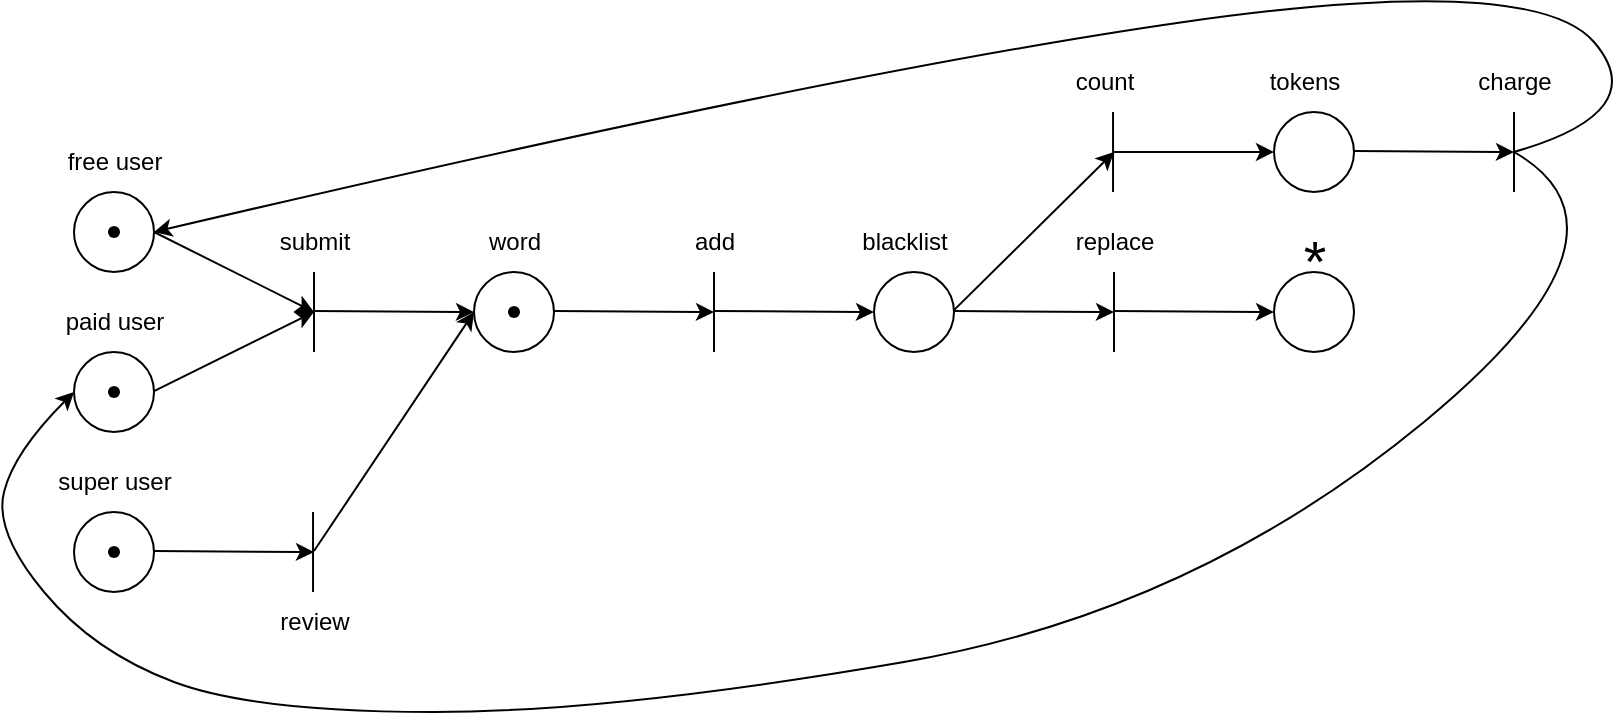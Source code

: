 <mxfile version="26.2.12">
  <diagram name="Page-1" id="fJFuY8nG5ZJN_aT8dlx0">
    <mxGraphModel dx="1238" dy="823" grid="1" gridSize="10" guides="1" tooltips="1" connect="1" arrows="1" fold="1" page="1" pageScale="1" pageWidth="850" pageHeight="1100" math="0" shadow="0">
      <root>
        <mxCell id="0" />
        <mxCell id="1" parent="0" />
        <mxCell id="-k9vCSSIeqMl_5qpYs0B-1" value="" style="ellipse;whiteSpace=wrap;html=1;aspect=fixed;" vertex="1" parent="1">
          <mxGeometry x="40" y="280" width="40" height="40" as="geometry" />
        </mxCell>
        <mxCell id="-k9vCSSIeqMl_5qpYs0B-6" value="" style="ellipse;whiteSpace=wrap;html=1;aspect=fixed;" vertex="1" parent="1">
          <mxGeometry x="640" y="160" width="40" height="40" as="geometry" />
        </mxCell>
        <mxCell id="-k9vCSSIeqMl_5qpYs0B-7" value="" style="ellipse;whiteSpace=wrap;html=1;aspect=fixed;" vertex="1" parent="1">
          <mxGeometry x="640" y="240" width="40" height="40" as="geometry" />
        </mxCell>
        <mxCell id="-k9vCSSIeqMl_5qpYs0B-8" value="" style="ellipse;whiteSpace=wrap;html=1;aspect=fixed;" vertex="1" parent="1">
          <mxGeometry x="440" y="240" width="40" height="40" as="geometry" />
        </mxCell>
        <mxCell id="-k9vCSSIeqMl_5qpYs0B-9" value="" style="ellipse;whiteSpace=wrap;html=1;aspect=fixed;" vertex="1" parent="1">
          <mxGeometry x="240" y="240" width="40" height="40" as="geometry" />
        </mxCell>
        <mxCell id="-k9vCSSIeqMl_5qpYs0B-10" value="" style="ellipse;whiteSpace=wrap;html=1;aspect=fixed;" vertex="1" parent="1">
          <mxGeometry x="40" y="360" width="40" height="40" as="geometry" />
        </mxCell>
        <mxCell id="-k9vCSSIeqMl_5qpYs0B-11" value="" style="ellipse;whiteSpace=wrap;html=1;aspect=fixed;" vertex="1" parent="1">
          <mxGeometry x="40" y="200" width="40" height="40" as="geometry" />
        </mxCell>
        <mxCell id="-k9vCSSIeqMl_5qpYs0B-12" value="free user" style="text;html=1;align=center;verticalAlign=middle;resizable=0;points=[];autosize=1;strokeColor=none;fillColor=none;" vertex="1" parent="1">
          <mxGeometry x="25" y="170" width="70" height="30" as="geometry" />
        </mxCell>
        <mxCell id="-k9vCSSIeqMl_5qpYs0B-14" value="" style="endArrow=none;html=1;rounded=0;" edge="1" parent="1">
          <mxGeometry width="50" height="50" relative="1" as="geometry">
            <mxPoint x="159.52" y="400" as="sourcePoint" />
            <mxPoint x="159.52" y="360" as="targetPoint" />
          </mxGeometry>
        </mxCell>
        <mxCell id="-k9vCSSIeqMl_5qpYs0B-15" value="" style="endArrow=none;html=1;rounded=0;" edge="1" parent="1">
          <mxGeometry width="50" height="50" relative="1" as="geometry">
            <mxPoint x="360" y="280" as="sourcePoint" />
            <mxPoint x="360" y="240" as="targetPoint" />
          </mxGeometry>
        </mxCell>
        <mxCell id="-k9vCSSIeqMl_5qpYs0B-18" value="" style="endArrow=none;html=1;rounded=0;" edge="1" parent="1">
          <mxGeometry width="50" height="50" relative="1" as="geometry">
            <mxPoint x="760" y="200" as="sourcePoint" />
            <mxPoint x="760" y="160" as="targetPoint" />
          </mxGeometry>
        </mxCell>
        <mxCell id="-k9vCSSIeqMl_5qpYs0B-19" value="" style="endArrow=none;html=1;rounded=0;" edge="1" parent="1">
          <mxGeometry width="50" height="50" relative="1" as="geometry">
            <mxPoint x="559.52" y="200" as="sourcePoint" />
            <mxPoint x="559.52" y="160" as="targetPoint" />
          </mxGeometry>
        </mxCell>
        <mxCell id="-k9vCSSIeqMl_5qpYs0B-20" value="" style="endArrow=none;html=1;rounded=0;" edge="1" parent="1">
          <mxGeometry width="50" height="50" relative="1" as="geometry">
            <mxPoint x="560" y="280" as="sourcePoint" />
            <mxPoint x="560" y="240" as="targetPoint" />
          </mxGeometry>
        </mxCell>
        <mxCell id="-k9vCSSIeqMl_5qpYs0B-21" value="" style="endArrow=none;html=1;rounded=0;" edge="1" parent="1">
          <mxGeometry width="50" height="50" relative="1" as="geometry">
            <mxPoint x="160" y="280" as="sourcePoint" />
            <mxPoint x="160" y="240" as="targetPoint" />
          </mxGeometry>
        </mxCell>
        <mxCell id="-k9vCSSIeqMl_5qpYs0B-28" value="" style="edgeStyle=none;orthogonalLoop=1;jettySize=auto;html=1;rounded=0;" edge="1" parent="1">
          <mxGeometry width="100" relative="1" as="geometry">
            <mxPoint x="80" y="220" as="sourcePoint" />
            <mxPoint x="160" y="260" as="targetPoint" />
            <Array as="points" />
          </mxGeometry>
        </mxCell>
        <mxCell id="-k9vCSSIeqMl_5qpYs0B-29" value="" style="edgeStyle=none;orthogonalLoop=1;jettySize=auto;html=1;rounded=0;" edge="1" parent="1">
          <mxGeometry width="100" relative="1" as="geometry">
            <mxPoint x="80" y="299.52" as="sourcePoint" />
            <mxPoint x="160" y="260" as="targetPoint" />
            <Array as="points" />
          </mxGeometry>
        </mxCell>
        <mxCell id="-k9vCSSIeqMl_5qpYs0B-30" value="" style="edgeStyle=none;orthogonalLoop=1;jettySize=auto;html=1;rounded=0;" edge="1" parent="1">
          <mxGeometry width="100" relative="1" as="geometry">
            <mxPoint x="160" y="259.52" as="sourcePoint" />
            <mxPoint x="240" y="260" as="targetPoint" />
            <Array as="points" />
          </mxGeometry>
        </mxCell>
        <mxCell id="-k9vCSSIeqMl_5qpYs0B-31" value="paid user" style="text;html=1;align=center;verticalAlign=middle;resizable=0;points=[];autosize=1;strokeColor=none;fillColor=none;" vertex="1" parent="1">
          <mxGeometry x="25" y="250" width="70" height="30" as="geometry" />
        </mxCell>
        <mxCell id="-k9vCSSIeqMl_5qpYs0B-32" value="super user" style="text;html=1;align=center;verticalAlign=middle;resizable=0;points=[];autosize=1;strokeColor=none;fillColor=none;" vertex="1" parent="1">
          <mxGeometry x="20" y="330" width="80" height="30" as="geometry" />
        </mxCell>
        <mxCell id="-k9vCSSIeqMl_5qpYs0B-33" value="word" style="text;html=1;align=center;verticalAlign=middle;resizable=0;points=[];autosize=1;strokeColor=none;fillColor=none;" vertex="1" parent="1">
          <mxGeometry x="235" y="210" width="50" height="30" as="geometry" />
        </mxCell>
        <mxCell id="-k9vCSSIeqMl_5qpYs0B-35" value="submit" style="text;html=1;align=center;verticalAlign=middle;resizable=0;points=[];autosize=1;strokeColor=none;fillColor=none;" vertex="1" parent="1">
          <mxGeometry x="130" y="210" width="60" height="30" as="geometry" />
        </mxCell>
        <mxCell id="-k9vCSSIeqMl_5qpYs0B-36" value="" style="shape=waypoint;sketch=0;size=6;pointerEvents=1;points=[];fillColor=none;resizable=0;rotatable=0;perimeter=centerPerimeter;snapToPoint=1;" vertex="1" parent="1">
          <mxGeometry x="50" y="210" width="20" height="20" as="geometry" />
        </mxCell>
        <mxCell id="-k9vCSSIeqMl_5qpYs0B-37" value="" style="shape=waypoint;sketch=0;size=6;pointerEvents=1;points=[];fillColor=none;resizable=0;rotatable=0;perimeter=centerPerimeter;snapToPoint=1;" vertex="1" parent="1">
          <mxGeometry x="50" y="290" width="20" height="20" as="geometry" />
        </mxCell>
        <mxCell id="-k9vCSSIeqMl_5qpYs0B-38" value="review" style="text;html=1;align=center;verticalAlign=middle;resizable=0;points=[];autosize=1;strokeColor=none;fillColor=none;" vertex="1" parent="1">
          <mxGeometry x="130" y="400" width="60" height="30" as="geometry" />
        </mxCell>
        <mxCell id="-k9vCSSIeqMl_5qpYs0B-39" value="" style="shape=waypoint;sketch=0;size=6;pointerEvents=1;points=[];fillColor=none;resizable=0;rotatable=0;perimeter=centerPerimeter;snapToPoint=1;" vertex="1" parent="1">
          <mxGeometry x="250" y="250" width="20" height="20" as="geometry" />
        </mxCell>
        <mxCell id="-k9vCSSIeqMl_5qpYs0B-40" value="" style="shape=waypoint;sketch=0;size=6;pointerEvents=1;points=[];fillColor=none;resizable=0;rotatable=0;perimeter=centerPerimeter;snapToPoint=1;" vertex="1" parent="1">
          <mxGeometry x="50" y="370" width="20" height="20" as="geometry" />
        </mxCell>
        <mxCell id="-k9vCSSIeqMl_5qpYs0B-41" value="" style="edgeStyle=none;orthogonalLoop=1;jettySize=auto;html=1;rounded=0;" edge="1" parent="1">
          <mxGeometry width="100" relative="1" as="geometry">
            <mxPoint x="80" y="379.52" as="sourcePoint" />
            <mxPoint x="160" y="380" as="targetPoint" />
            <Array as="points" />
          </mxGeometry>
        </mxCell>
        <mxCell id="-k9vCSSIeqMl_5qpYs0B-42" value="" style="edgeStyle=none;orthogonalLoop=1;jettySize=auto;html=1;rounded=0;entryX=0;entryY=0.5;entryDx=0;entryDy=0;" edge="1" parent="1" target="-k9vCSSIeqMl_5qpYs0B-9">
          <mxGeometry width="100" relative="1" as="geometry">
            <mxPoint x="160" y="379.52" as="sourcePoint" />
            <mxPoint x="260" y="379.52" as="targetPoint" />
            <Array as="points" />
          </mxGeometry>
        </mxCell>
        <mxCell id="-k9vCSSIeqMl_5qpYs0B-43" value="add" style="text;html=1;align=center;verticalAlign=middle;resizable=0;points=[];autosize=1;strokeColor=none;fillColor=none;" vertex="1" parent="1">
          <mxGeometry x="340" y="210" width="40" height="30" as="geometry" />
        </mxCell>
        <mxCell id="-k9vCSSIeqMl_5qpYs0B-44" value="" style="edgeStyle=none;orthogonalLoop=1;jettySize=auto;html=1;rounded=0;" edge="1" parent="1">
          <mxGeometry width="100" relative="1" as="geometry">
            <mxPoint x="280" y="259.52" as="sourcePoint" />
            <mxPoint x="360" y="260" as="targetPoint" />
            <Array as="points" />
          </mxGeometry>
        </mxCell>
        <mxCell id="-k9vCSSIeqMl_5qpYs0B-45" value="" style="edgeStyle=none;orthogonalLoop=1;jettySize=auto;html=1;rounded=0;" edge="1" parent="1">
          <mxGeometry width="100" relative="1" as="geometry">
            <mxPoint x="360" y="259.52" as="sourcePoint" />
            <mxPoint x="440" y="260" as="targetPoint" />
            <Array as="points" />
          </mxGeometry>
        </mxCell>
        <mxCell id="-k9vCSSIeqMl_5qpYs0B-46" value="blacklist" style="text;html=1;align=center;verticalAlign=middle;resizable=0;points=[];autosize=1;strokeColor=none;fillColor=none;" vertex="1" parent="1">
          <mxGeometry x="420" y="210" width="70" height="30" as="geometry" />
        </mxCell>
        <mxCell id="-k9vCSSIeqMl_5qpYs0B-47" value="" style="edgeStyle=none;orthogonalLoop=1;jettySize=auto;html=1;rounded=0;" edge="1" parent="1">
          <mxGeometry width="100" relative="1" as="geometry">
            <mxPoint x="480" y="259.52" as="sourcePoint" />
            <mxPoint x="560" y="260" as="targetPoint" />
            <Array as="points" />
          </mxGeometry>
        </mxCell>
        <mxCell id="-k9vCSSIeqMl_5qpYs0B-48" value="replace" style="text;html=1;align=center;verticalAlign=middle;resizable=0;points=[];autosize=1;strokeColor=none;fillColor=none;" vertex="1" parent="1">
          <mxGeometry x="530" y="210" width="60" height="30" as="geometry" />
        </mxCell>
        <mxCell id="-k9vCSSIeqMl_5qpYs0B-49" value="" style="edgeStyle=none;orthogonalLoop=1;jettySize=auto;html=1;rounded=0;" edge="1" parent="1">
          <mxGeometry width="100" relative="1" as="geometry">
            <mxPoint x="560" y="259.52" as="sourcePoint" />
            <mxPoint x="640" y="260" as="targetPoint" />
            <Array as="points" />
          </mxGeometry>
        </mxCell>
        <mxCell id="-k9vCSSIeqMl_5qpYs0B-50" value="&lt;font style=&quot;font-size: 29px;&quot;&gt;*&lt;/font&gt;" style="text;html=1;align=center;verticalAlign=middle;resizable=0;points=[];autosize=1;strokeColor=none;fillColor=none;" vertex="1" parent="1">
          <mxGeometry x="645" y="210" width="30" height="50" as="geometry" />
        </mxCell>
        <mxCell id="-k9vCSSIeqMl_5qpYs0B-51" value="" style="edgeStyle=none;orthogonalLoop=1;jettySize=auto;html=1;rounded=0;" edge="1" parent="1">
          <mxGeometry width="100" relative="1" as="geometry">
            <mxPoint x="480" y="259.05" as="sourcePoint" />
            <mxPoint x="560" y="180" as="targetPoint" />
            <Array as="points" />
          </mxGeometry>
        </mxCell>
        <mxCell id="-k9vCSSIeqMl_5qpYs0B-52" value="count" style="text;html=1;align=center;verticalAlign=middle;resizable=0;points=[];autosize=1;strokeColor=none;fillColor=none;" vertex="1" parent="1">
          <mxGeometry x="530" y="130" width="50" height="30" as="geometry" />
        </mxCell>
        <mxCell id="-k9vCSSIeqMl_5qpYs0B-53" value="tokens" style="text;html=1;align=center;verticalAlign=middle;resizable=0;points=[];autosize=1;strokeColor=none;fillColor=none;" vertex="1" parent="1">
          <mxGeometry x="625" y="130" width="60" height="30" as="geometry" />
        </mxCell>
        <mxCell id="-k9vCSSIeqMl_5qpYs0B-54" value="" style="edgeStyle=none;orthogonalLoop=1;jettySize=auto;html=1;rounded=0;entryX=0;entryY=0.5;entryDx=0;entryDy=0;" edge="1" parent="1" target="-k9vCSSIeqMl_5qpYs0B-6">
          <mxGeometry width="100" relative="1" as="geometry">
            <mxPoint x="560" y="180" as="sourcePoint" />
            <mxPoint x="630" y="180" as="targetPoint" />
            <Array as="points" />
          </mxGeometry>
        </mxCell>
        <mxCell id="-k9vCSSIeqMl_5qpYs0B-55" value="" style="edgeStyle=none;orthogonalLoop=1;jettySize=auto;html=1;rounded=0;" edge="1" parent="1">
          <mxGeometry width="100" relative="1" as="geometry">
            <mxPoint x="680" y="179.52" as="sourcePoint" />
            <mxPoint x="760" y="180" as="targetPoint" />
            <Array as="points" />
          </mxGeometry>
        </mxCell>
        <mxCell id="-k9vCSSIeqMl_5qpYs0B-56" value="charge" style="text;html=1;align=center;verticalAlign=middle;resizable=0;points=[];autosize=1;strokeColor=none;fillColor=none;" vertex="1" parent="1">
          <mxGeometry x="730" y="130" width="60" height="30" as="geometry" />
        </mxCell>
        <mxCell id="-k9vCSSIeqMl_5qpYs0B-58" value="" style="curved=1;endArrow=classic;html=1;rounded=0;entryX=1;entryY=0.5;entryDx=0;entryDy=0;" edge="1" parent="1" target="-k9vCSSIeqMl_5qpYs0B-11">
          <mxGeometry width="50" height="50" relative="1" as="geometry">
            <mxPoint x="760" y="180" as="sourcePoint" />
            <mxPoint x="660" y="110" as="targetPoint" />
            <Array as="points">
              <mxPoint x="830" y="160" />
              <mxPoint x="770" y="90" />
              <mxPoint x="420" y="140" />
            </Array>
          </mxGeometry>
        </mxCell>
        <mxCell id="-k9vCSSIeqMl_5qpYs0B-59" value="" style="curved=1;endArrow=classic;html=1;rounded=0;entryX=0;entryY=0.5;entryDx=0;entryDy=0;" edge="1" parent="1" target="-k9vCSSIeqMl_5qpYs0B-1">
          <mxGeometry width="50" height="50" relative="1" as="geometry">
            <mxPoint x="760" y="180" as="sourcePoint" />
            <mxPoint x="10" y="390" as="targetPoint" />
            <Array as="points">
              <mxPoint x="830" y="220" />
              <mxPoint x="600" y="410" />
              <mxPoint x="310" y="460" />
              <mxPoint x="130" y="460" />
              <mxPoint x="50" y="430" />
              <mxPoint y="370" />
              <mxPoint x="10" y="330" />
            </Array>
          </mxGeometry>
        </mxCell>
      </root>
    </mxGraphModel>
  </diagram>
</mxfile>
